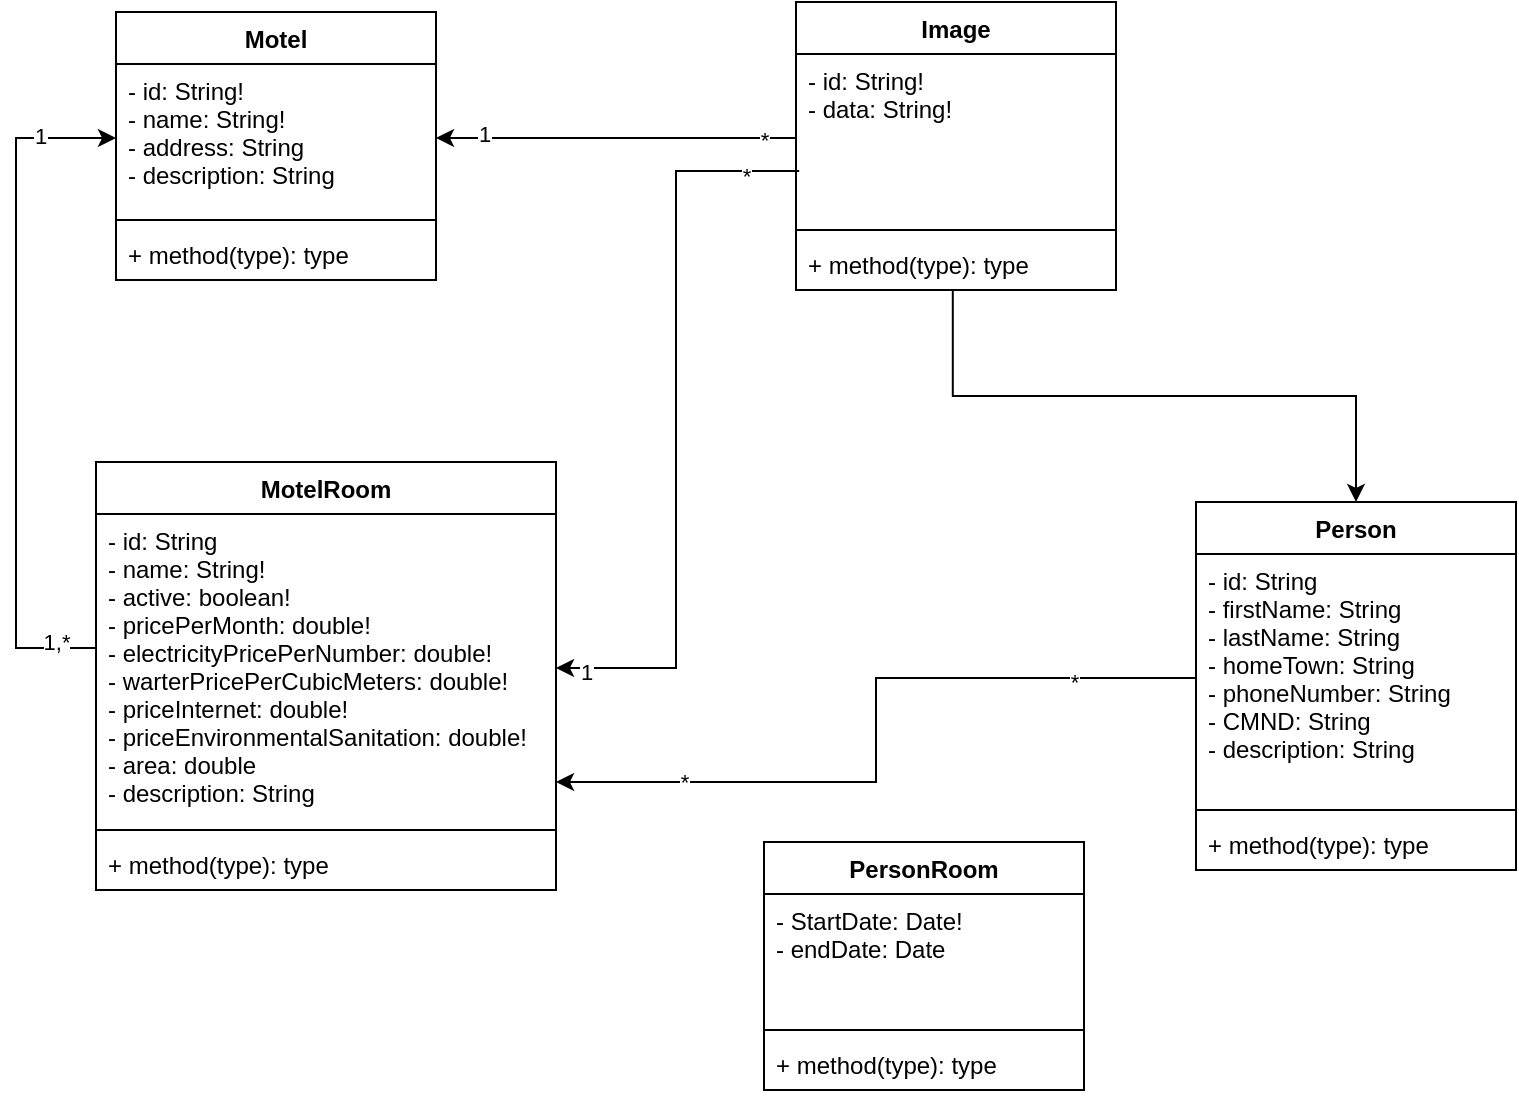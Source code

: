 <mxfile version="15.2.1" type="github">
  <diagram id="EQBp6d7HII66UAh5lN5E" name="Page-1">
    <mxGraphModel dx="1185" dy="668" grid="1" gridSize="10" guides="1" tooltips="1" connect="1" arrows="1" fold="1" page="1" pageScale="1" pageWidth="827" pageHeight="1169" math="0" shadow="0">
      <root>
        <mxCell id="0" />
        <mxCell id="1" parent="0" />
        <mxCell id="BVoDOSrA4ISElf-6tjmI-1" value="Motel" style="swimlane;fontStyle=1;align=center;verticalAlign=top;childLayout=stackLayout;horizontal=1;startSize=26;horizontalStack=0;resizeParent=1;resizeParentMax=0;resizeLast=0;collapsible=1;marginBottom=0;" vertex="1" parent="1">
          <mxGeometry x="90" y="55" width="160" height="134" as="geometry" />
        </mxCell>
        <mxCell id="BVoDOSrA4ISElf-6tjmI-2" value="- id: String!&#xa;- name: String!&#xa;- address: String&#xa;- description: String" style="text;strokeColor=none;fillColor=none;align=left;verticalAlign=top;spacingLeft=4;spacingRight=4;overflow=hidden;rotatable=0;points=[[0,0.5],[1,0.5]];portConstraint=eastwest;" vertex="1" parent="BVoDOSrA4ISElf-6tjmI-1">
          <mxGeometry y="26" width="160" height="74" as="geometry" />
        </mxCell>
        <mxCell id="BVoDOSrA4ISElf-6tjmI-3" value="" style="line;strokeWidth=1;fillColor=none;align=left;verticalAlign=middle;spacingTop=-1;spacingLeft=3;spacingRight=3;rotatable=0;labelPosition=right;points=[];portConstraint=eastwest;" vertex="1" parent="BVoDOSrA4ISElf-6tjmI-1">
          <mxGeometry y="100" width="160" height="8" as="geometry" />
        </mxCell>
        <mxCell id="BVoDOSrA4ISElf-6tjmI-4" value="+ method(type): type" style="text;strokeColor=none;fillColor=none;align=left;verticalAlign=top;spacingLeft=4;spacingRight=4;overflow=hidden;rotatable=0;points=[[0,0.5],[1,0.5]];portConstraint=eastwest;" vertex="1" parent="BVoDOSrA4ISElf-6tjmI-1">
          <mxGeometry y="108" width="160" height="26" as="geometry" />
        </mxCell>
        <mxCell id="BVoDOSrA4ISElf-6tjmI-5" value="Image" style="swimlane;fontStyle=1;align=center;verticalAlign=top;childLayout=stackLayout;horizontal=1;startSize=26;horizontalStack=0;resizeParent=1;resizeParentMax=0;resizeLast=0;collapsible=1;marginBottom=0;" vertex="1" parent="1">
          <mxGeometry x="430" y="50" width="160" height="144" as="geometry" />
        </mxCell>
        <mxCell id="BVoDOSrA4ISElf-6tjmI-6" value="- id: String!&#xa;- data: String!" style="text;strokeColor=none;fillColor=none;align=left;verticalAlign=top;spacingLeft=4;spacingRight=4;overflow=hidden;rotatable=0;points=[[0,0.5],[1,0.5]];portConstraint=eastwest;" vertex="1" parent="BVoDOSrA4ISElf-6tjmI-5">
          <mxGeometry y="26" width="160" height="84" as="geometry" />
        </mxCell>
        <mxCell id="BVoDOSrA4ISElf-6tjmI-7" value="" style="line;strokeWidth=1;fillColor=none;align=left;verticalAlign=middle;spacingTop=-1;spacingLeft=3;spacingRight=3;rotatable=0;labelPosition=right;points=[];portConstraint=eastwest;" vertex="1" parent="BVoDOSrA4ISElf-6tjmI-5">
          <mxGeometry y="110" width="160" height="8" as="geometry" />
        </mxCell>
        <mxCell id="BVoDOSrA4ISElf-6tjmI-8" value="+ method(type): type" style="text;strokeColor=none;fillColor=none;align=left;verticalAlign=top;spacingLeft=4;spacingRight=4;overflow=hidden;rotatable=0;points=[[0,0.5],[1,0.5]];portConstraint=eastwest;" vertex="1" parent="BVoDOSrA4ISElf-6tjmI-5">
          <mxGeometry y="118" width="160" height="26" as="geometry" />
        </mxCell>
        <mxCell id="BVoDOSrA4ISElf-6tjmI-9" style="edgeStyle=orthogonalEdgeStyle;rounded=0;orthogonalLoop=1;jettySize=auto;html=1;exitX=1;exitY=0.5;exitDx=0;exitDy=0;entryX=0;entryY=0.5;entryDx=0;entryDy=0;endArrow=none;endFill=0;startArrow=classic;startFill=1;" edge="1" parent="1" source="BVoDOSrA4ISElf-6tjmI-2" target="BVoDOSrA4ISElf-6tjmI-6">
          <mxGeometry relative="1" as="geometry" />
        </mxCell>
        <mxCell id="BVoDOSrA4ISElf-6tjmI-10" value="1" style="edgeLabel;html=1;align=center;verticalAlign=middle;resizable=0;points=[];" vertex="1" connectable="0" parent="BVoDOSrA4ISElf-6tjmI-9">
          <mxGeometry x="-0.732" y="2" relative="1" as="geometry">
            <mxPoint as="offset" />
          </mxGeometry>
        </mxCell>
        <mxCell id="BVoDOSrA4ISElf-6tjmI-11" value="*" style="edgeLabel;html=1;align=center;verticalAlign=middle;resizable=0;points=[];" vertex="1" connectable="0" parent="BVoDOSrA4ISElf-6tjmI-9">
          <mxGeometry x="0.815" y="-1" relative="1" as="geometry">
            <mxPoint as="offset" />
          </mxGeometry>
        </mxCell>
        <mxCell id="BVoDOSrA4ISElf-6tjmI-28" style="edgeStyle=orthogonalEdgeStyle;rounded=0;orthogonalLoop=1;jettySize=auto;html=1;exitX=1;exitY=0.87;exitDx=0;exitDy=0;entryX=0;entryY=0.5;entryDx=0;entryDy=0;startArrow=classic;startFill=1;endArrow=none;endFill=0;exitPerimeter=0;" edge="1" parent="1" source="BVoDOSrA4ISElf-6tjmI-13" target="BVoDOSrA4ISElf-6tjmI-23">
          <mxGeometry relative="1" as="geometry" />
        </mxCell>
        <mxCell id="BVoDOSrA4ISElf-6tjmI-29" value="*" style="edgeLabel;html=1;align=center;verticalAlign=middle;resizable=0;points=[];" vertex="1" connectable="0" parent="BVoDOSrA4ISElf-6tjmI-28">
          <mxGeometry x="0.673" y="-2" relative="1" as="geometry">
            <mxPoint as="offset" />
          </mxGeometry>
        </mxCell>
        <mxCell id="BVoDOSrA4ISElf-6tjmI-32" value="*" style="edgeLabel;html=1;align=center;verticalAlign=middle;resizable=0;points=[];" vertex="1" connectable="0" parent="BVoDOSrA4ISElf-6tjmI-28">
          <mxGeometry x="-0.658" relative="1" as="geometry">
            <mxPoint as="offset" />
          </mxGeometry>
        </mxCell>
        <mxCell id="BVoDOSrA4ISElf-6tjmI-12" value="MotelRoom" style="swimlane;fontStyle=1;align=center;verticalAlign=top;childLayout=stackLayout;horizontal=1;startSize=26;horizontalStack=0;resizeParent=1;resizeParentMax=0;resizeLast=0;collapsible=1;marginBottom=0;" vertex="1" parent="1">
          <mxGeometry x="80" y="280" width="230" height="214" as="geometry" />
        </mxCell>
        <mxCell id="BVoDOSrA4ISElf-6tjmI-13" value="- id: String&#xa;- name: String!&#xa;- active: boolean!&#xa;- pricePerMonth: double!&#xa;- electricityPricePerNumber: double!&#xa;- warterPricePerCubicMeters: double!&#xa;- priceInternet: double!&#xa;- priceEnvironmentalSanitation: double!&#xa;- area: double&#xa;- description: String" style="text;strokeColor=none;fillColor=none;align=left;verticalAlign=top;spacingLeft=4;spacingRight=4;overflow=hidden;rotatable=0;points=[[0,0.5],[1,0.5]];portConstraint=eastwest;" vertex="1" parent="BVoDOSrA4ISElf-6tjmI-12">
          <mxGeometry y="26" width="230" height="154" as="geometry" />
        </mxCell>
        <mxCell id="BVoDOSrA4ISElf-6tjmI-14" value="" style="line;strokeWidth=1;fillColor=none;align=left;verticalAlign=middle;spacingTop=-1;spacingLeft=3;spacingRight=3;rotatable=0;labelPosition=right;points=[];portConstraint=eastwest;" vertex="1" parent="BVoDOSrA4ISElf-6tjmI-12">
          <mxGeometry y="180" width="230" height="8" as="geometry" />
        </mxCell>
        <mxCell id="BVoDOSrA4ISElf-6tjmI-15" value="+ method(type): type" style="text;strokeColor=none;fillColor=none;align=left;verticalAlign=top;spacingLeft=4;spacingRight=4;overflow=hidden;rotatable=0;points=[[0,0.5],[1,0.5]];portConstraint=eastwest;" vertex="1" parent="BVoDOSrA4ISElf-6tjmI-12">
          <mxGeometry y="188" width="230" height="26" as="geometry" />
        </mxCell>
        <mxCell id="BVoDOSrA4ISElf-6tjmI-16" style="edgeStyle=orthogonalEdgeStyle;rounded=0;orthogonalLoop=1;jettySize=auto;html=1;exitX=1;exitY=0.5;exitDx=0;exitDy=0;entryX=0.01;entryY=0.696;entryDx=0;entryDy=0;startArrow=classic;startFill=1;endArrow=none;endFill=0;entryPerimeter=0;" edge="1" parent="1" source="BVoDOSrA4ISElf-6tjmI-13" target="BVoDOSrA4ISElf-6tjmI-6">
          <mxGeometry relative="1" as="geometry" />
        </mxCell>
        <mxCell id="BVoDOSrA4ISElf-6tjmI-17" value="1" style="edgeLabel;html=1;align=center;verticalAlign=middle;resizable=0;points=[];" vertex="1" connectable="0" parent="BVoDOSrA4ISElf-6tjmI-16">
          <mxGeometry x="-0.919" y="-2" relative="1" as="geometry">
            <mxPoint as="offset" />
          </mxGeometry>
        </mxCell>
        <mxCell id="BVoDOSrA4ISElf-6tjmI-18" value="*" style="edgeLabel;html=1;align=center;verticalAlign=middle;resizable=0;points=[];" vertex="1" connectable="0" parent="BVoDOSrA4ISElf-6tjmI-16">
          <mxGeometry x="0.856" y="-2" relative="1" as="geometry">
            <mxPoint as="offset" />
          </mxGeometry>
        </mxCell>
        <mxCell id="BVoDOSrA4ISElf-6tjmI-19" style="edgeStyle=orthogonalEdgeStyle;rounded=0;orthogonalLoop=1;jettySize=auto;html=1;exitX=0;exitY=0.5;exitDx=0;exitDy=0;entryX=0;entryY=0.5;entryDx=0;entryDy=0;startArrow=classic;startFill=1;endArrow=none;endFill=0;" edge="1" parent="1" source="BVoDOSrA4ISElf-6tjmI-2" target="BVoDOSrA4ISElf-6tjmI-13">
          <mxGeometry relative="1" as="geometry">
            <Array as="points">
              <mxPoint x="40" y="118" />
              <mxPoint x="40" y="373" />
            </Array>
          </mxGeometry>
        </mxCell>
        <mxCell id="BVoDOSrA4ISElf-6tjmI-20" value="1" style="edgeLabel;html=1;align=center;verticalAlign=middle;resizable=0;points=[];" vertex="1" connectable="0" parent="BVoDOSrA4ISElf-6tjmI-19">
          <mxGeometry x="-0.787" y="-1" relative="1" as="geometry">
            <mxPoint as="offset" />
          </mxGeometry>
        </mxCell>
        <mxCell id="BVoDOSrA4ISElf-6tjmI-21" value="1,*" style="edgeLabel;html=1;align=center;verticalAlign=middle;resizable=0;points=[];" vertex="1" connectable="0" parent="BVoDOSrA4ISElf-6tjmI-19">
          <mxGeometry x="0.831" y="3" relative="1" as="geometry">
            <mxPoint as="offset" />
          </mxGeometry>
        </mxCell>
        <mxCell id="BVoDOSrA4ISElf-6tjmI-26" style="edgeStyle=orthogonalEdgeStyle;rounded=0;orthogonalLoop=1;jettySize=auto;html=1;exitX=0.5;exitY=0;exitDx=0;exitDy=0;entryX=0.49;entryY=0.987;entryDx=0;entryDy=0;startArrow=classic;startFill=1;endArrow=none;endFill=0;entryPerimeter=0;" edge="1" parent="1" source="BVoDOSrA4ISElf-6tjmI-22" target="BVoDOSrA4ISElf-6tjmI-8">
          <mxGeometry relative="1" as="geometry" />
        </mxCell>
        <mxCell id="BVoDOSrA4ISElf-6tjmI-22" value="Person" style="swimlane;fontStyle=1;align=center;verticalAlign=top;childLayout=stackLayout;horizontal=1;startSize=26;horizontalStack=0;resizeParent=1;resizeParentMax=0;resizeLast=0;collapsible=1;marginBottom=0;" vertex="1" parent="1">
          <mxGeometry x="630" y="300" width="160" height="184" as="geometry" />
        </mxCell>
        <mxCell id="BVoDOSrA4ISElf-6tjmI-23" value="- id: String&#xa;- firstName: String&#xa;- lastName: String&#xa;- homeTown: String&#xa;- phoneNumber: String&#xa;- CMND: String&#xa;- description: String" style="text;strokeColor=none;fillColor=none;align=left;verticalAlign=top;spacingLeft=4;spacingRight=4;overflow=hidden;rotatable=0;points=[[0,0.5],[1,0.5]];portConstraint=eastwest;" vertex="1" parent="BVoDOSrA4ISElf-6tjmI-22">
          <mxGeometry y="26" width="160" height="124" as="geometry" />
        </mxCell>
        <mxCell id="BVoDOSrA4ISElf-6tjmI-24" value="" style="line;strokeWidth=1;fillColor=none;align=left;verticalAlign=middle;spacingTop=-1;spacingLeft=3;spacingRight=3;rotatable=0;labelPosition=right;points=[];portConstraint=eastwest;" vertex="1" parent="BVoDOSrA4ISElf-6tjmI-22">
          <mxGeometry y="150" width="160" height="8" as="geometry" />
        </mxCell>
        <mxCell id="BVoDOSrA4ISElf-6tjmI-25" value="+ method(type): type" style="text;strokeColor=none;fillColor=none;align=left;verticalAlign=top;spacingLeft=4;spacingRight=4;overflow=hidden;rotatable=0;points=[[0,0.5],[1,0.5]];portConstraint=eastwest;" vertex="1" parent="BVoDOSrA4ISElf-6tjmI-22">
          <mxGeometry y="158" width="160" height="26" as="geometry" />
        </mxCell>
        <mxCell id="BVoDOSrA4ISElf-6tjmI-33" value="PersonRoom" style="swimlane;fontStyle=1;align=center;verticalAlign=top;childLayout=stackLayout;horizontal=1;startSize=26;horizontalStack=0;resizeParent=1;resizeParentMax=0;resizeLast=0;collapsible=1;marginBottom=0;" vertex="1" parent="1">
          <mxGeometry x="414" y="470" width="160" height="124" as="geometry" />
        </mxCell>
        <mxCell id="BVoDOSrA4ISElf-6tjmI-34" value="- StartDate: Date!&#xa;- endDate: Date" style="text;strokeColor=none;fillColor=none;align=left;verticalAlign=top;spacingLeft=4;spacingRight=4;overflow=hidden;rotatable=0;points=[[0,0.5],[1,0.5]];portConstraint=eastwest;" vertex="1" parent="BVoDOSrA4ISElf-6tjmI-33">
          <mxGeometry y="26" width="160" height="64" as="geometry" />
        </mxCell>
        <mxCell id="BVoDOSrA4ISElf-6tjmI-35" value="" style="line;strokeWidth=1;fillColor=none;align=left;verticalAlign=middle;spacingTop=-1;spacingLeft=3;spacingRight=3;rotatable=0;labelPosition=right;points=[];portConstraint=eastwest;" vertex="1" parent="BVoDOSrA4ISElf-6tjmI-33">
          <mxGeometry y="90" width="160" height="8" as="geometry" />
        </mxCell>
        <mxCell id="BVoDOSrA4ISElf-6tjmI-36" value="+ method(type): type" style="text;strokeColor=none;fillColor=none;align=left;verticalAlign=top;spacingLeft=4;spacingRight=4;overflow=hidden;rotatable=0;points=[[0,0.5],[1,0.5]];portConstraint=eastwest;" vertex="1" parent="BVoDOSrA4ISElf-6tjmI-33">
          <mxGeometry y="98" width="160" height="26" as="geometry" />
        </mxCell>
      </root>
    </mxGraphModel>
  </diagram>
</mxfile>
